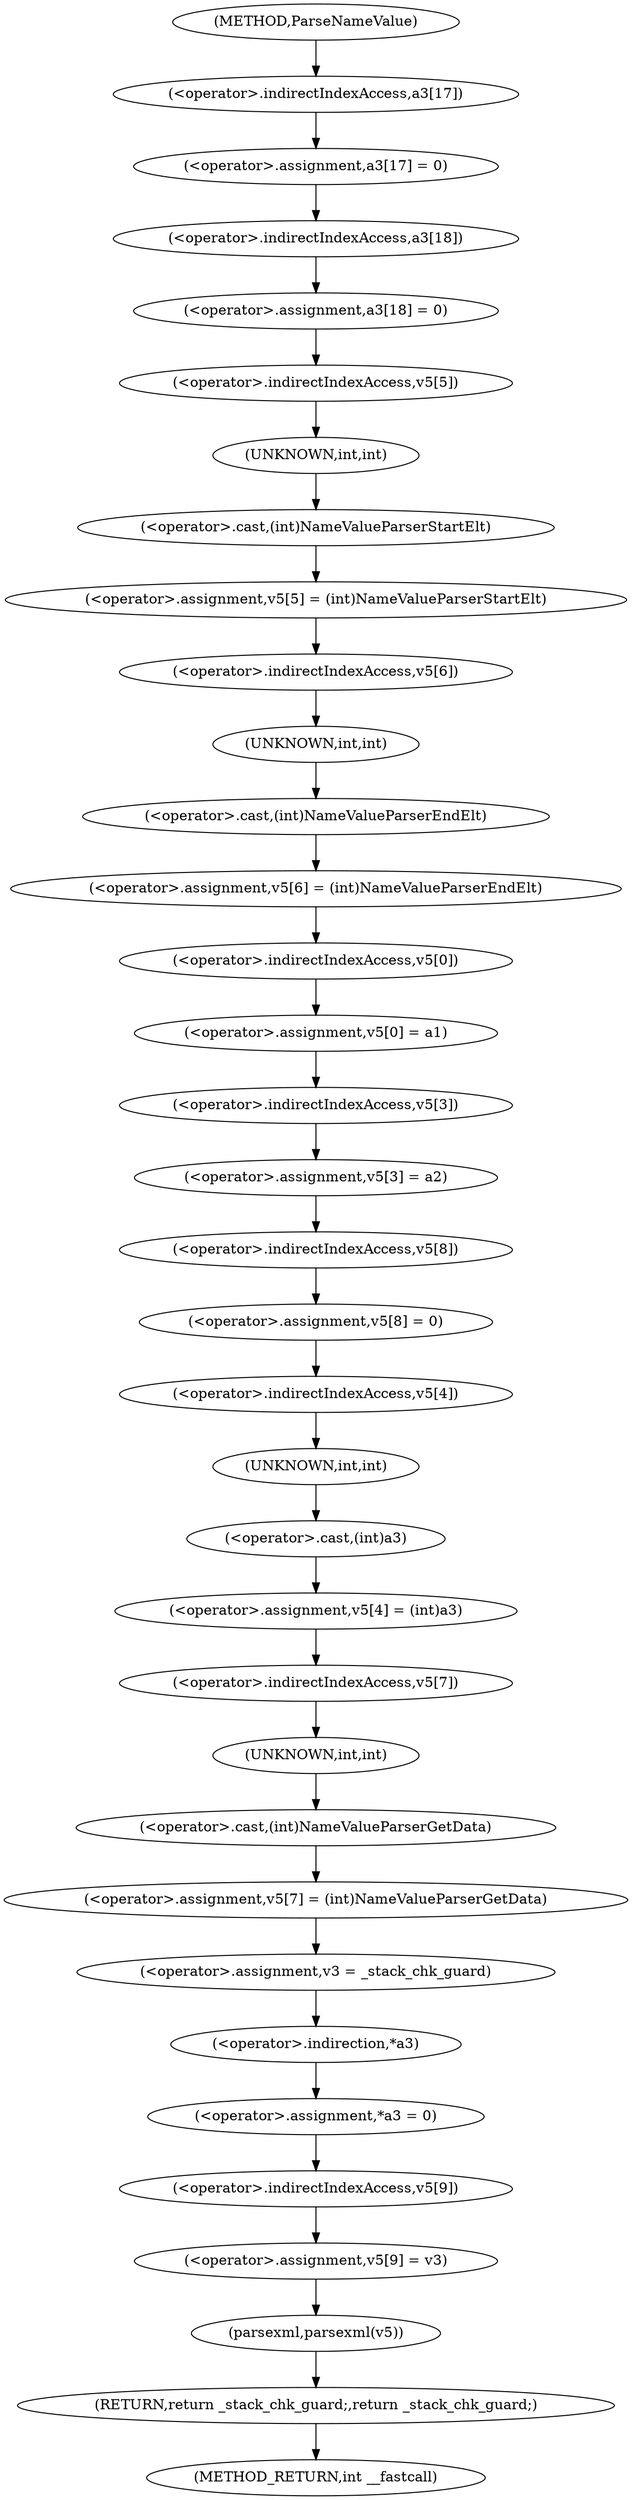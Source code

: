 digraph ParseNameValue {  
"1000110" [label = "(<operator>.assignment,a3[17] = 0)" ]
"1000111" [label = "(<operator>.indirectIndexAccess,a3[17])" ]
"1000115" [label = "(<operator>.assignment,a3[18] = 0)" ]
"1000116" [label = "(<operator>.indirectIndexAccess,a3[18])" ]
"1000120" [label = "(<operator>.assignment,v5[5] = (int)NameValueParserStartElt)" ]
"1000121" [label = "(<operator>.indirectIndexAccess,v5[5])" ]
"1000124" [label = "(<operator>.cast,(int)NameValueParserStartElt)" ]
"1000125" [label = "(UNKNOWN,int,int)" ]
"1000127" [label = "(<operator>.assignment,v5[6] = (int)NameValueParserEndElt)" ]
"1000128" [label = "(<operator>.indirectIndexAccess,v5[6])" ]
"1000131" [label = "(<operator>.cast,(int)NameValueParserEndElt)" ]
"1000132" [label = "(UNKNOWN,int,int)" ]
"1000134" [label = "(<operator>.assignment,v5[0] = a1)" ]
"1000135" [label = "(<operator>.indirectIndexAccess,v5[0])" ]
"1000139" [label = "(<operator>.assignment,v5[3] = a2)" ]
"1000140" [label = "(<operator>.indirectIndexAccess,v5[3])" ]
"1000144" [label = "(<operator>.assignment,v5[8] = 0)" ]
"1000145" [label = "(<operator>.indirectIndexAccess,v5[8])" ]
"1000149" [label = "(<operator>.assignment,v5[4] = (int)a3)" ]
"1000150" [label = "(<operator>.indirectIndexAccess,v5[4])" ]
"1000153" [label = "(<operator>.cast,(int)a3)" ]
"1000154" [label = "(UNKNOWN,int,int)" ]
"1000156" [label = "(<operator>.assignment,v5[7] = (int)NameValueParserGetData)" ]
"1000157" [label = "(<operator>.indirectIndexAccess,v5[7])" ]
"1000160" [label = "(<operator>.cast,(int)NameValueParserGetData)" ]
"1000161" [label = "(UNKNOWN,int,int)" ]
"1000163" [label = "(<operator>.assignment,v3 = _stack_chk_guard)" ]
"1000166" [label = "(<operator>.assignment,*a3 = 0)" ]
"1000167" [label = "(<operator>.indirection,*a3)" ]
"1000170" [label = "(<operator>.assignment,v5[9] = v3)" ]
"1000171" [label = "(<operator>.indirectIndexAccess,v5[9])" ]
"1000175" [label = "(parsexml,parsexml(v5))" ]
"1000177" [label = "(RETURN,return _stack_chk_guard;,return _stack_chk_guard;)" ]
"1000103" [label = "(METHOD,ParseNameValue)" ]
"1000179" [label = "(METHOD_RETURN,int __fastcall)" ]
  "1000110" -> "1000116" 
  "1000111" -> "1000110" 
  "1000115" -> "1000121" 
  "1000116" -> "1000115" 
  "1000120" -> "1000128" 
  "1000121" -> "1000125" 
  "1000124" -> "1000120" 
  "1000125" -> "1000124" 
  "1000127" -> "1000135" 
  "1000128" -> "1000132" 
  "1000131" -> "1000127" 
  "1000132" -> "1000131" 
  "1000134" -> "1000140" 
  "1000135" -> "1000134" 
  "1000139" -> "1000145" 
  "1000140" -> "1000139" 
  "1000144" -> "1000150" 
  "1000145" -> "1000144" 
  "1000149" -> "1000157" 
  "1000150" -> "1000154" 
  "1000153" -> "1000149" 
  "1000154" -> "1000153" 
  "1000156" -> "1000163" 
  "1000157" -> "1000161" 
  "1000160" -> "1000156" 
  "1000161" -> "1000160" 
  "1000163" -> "1000167" 
  "1000166" -> "1000171" 
  "1000167" -> "1000166" 
  "1000170" -> "1000175" 
  "1000171" -> "1000170" 
  "1000175" -> "1000177" 
  "1000177" -> "1000179" 
  "1000103" -> "1000111" 
}

